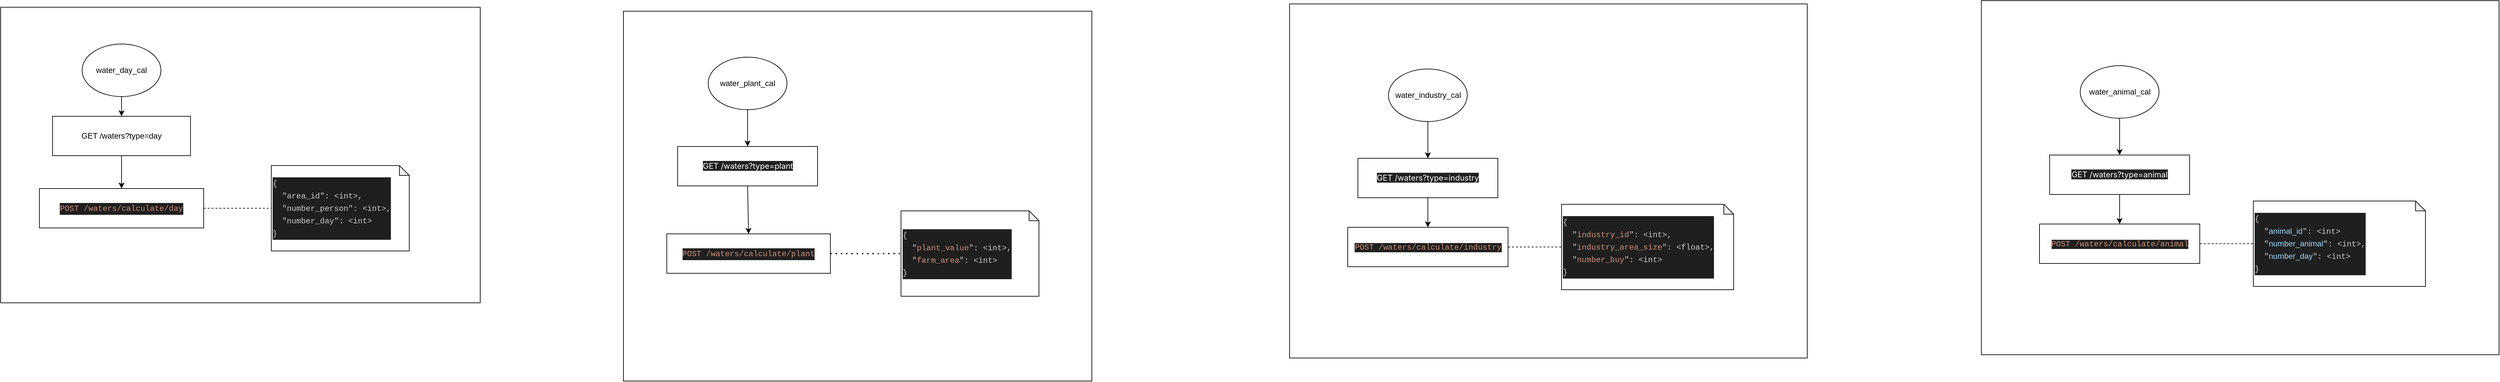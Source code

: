 <mxfile>
    <diagram id="C1VsJyiSO3eSdsrZI4Uc" name="Page-1">
        <mxGraphModel dx="6390" dy="4840" grid="0" gridSize="10" guides="1" tooltips="1" connect="1" arrows="1" fold="1" page="0" pageScale="1" pageWidth="850" pageHeight="1100" math="0" shadow="0">
            <root>
                <mxCell id="0"/>
                <mxCell id="1" parent="0"/>
                <mxCell id="30" value="" style="rounded=0;whiteSpace=wrap;html=1;" parent="1" vertex="1">
                    <mxGeometry x="2048" y="-51" width="788" height="539" as="geometry"/>
                </mxCell>
                <mxCell id="22" value="" style="rounded=0;whiteSpace=wrap;html=1;" parent="1" vertex="1">
                    <mxGeometry x="1034" y="-40" width="713" height="563" as="geometry"/>
                </mxCell>
                <mxCell id="8" value="" style="rounded=0;whiteSpace=wrap;html=1;" parent="1" vertex="1">
                    <mxGeometry x="86" y="-46" width="730" height="450" as="geometry"/>
                </mxCell>
                <mxCell id="6" style="edgeStyle=none;html=1;exitX=0.5;exitY=1;exitDx=0;exitDy=0;entryX=0.5;entryY=0;entryDx=0;entryDy=0;" parent="1" source="2" target="5" edge="1">
                    <mxGeometry relative="1" as="geometry"/>
                </mxCell>
                <mxCell id="2" value="GET /waters?type=day" style="rounded=0;whiteSpace=wrap;html=1;" parent="1" vertex="1">
                    <mxGeometry x="165" y="120" width="210" height="60" as="geometry"/>
                </mxCell>
                <mxCell id="4" style="edgeStyle=none;html=1;exitX=0.5;exitY=1;exitDx=0;exitDy=0;entryX=0.5;entryY=0;entryDx=0;entryDy=0;" parent="1" source="3" target="2" edge="1">
                    <mxGeometry relative="1" as="geometry"/>
                </mxCell>
                <mxCell id="3" value="water_day_cal" style="ellipse;whiteSpace=wrap;html=1;" parent="1" vertex="1">
                    <mxGeometry x="210" y="10" width="120" height="80" as="geometry"/>
                </mxCell>
                <mxCell id="5" value="&lt;p style=&quot;color: rgb(204, 204, 204); background-color: rgb(31, 31, 31); font-family: Menlo, Monaco, &amp;quot;Courier New&amp;quot;, monospace; line-height: 18px;&quot;&gt;&lt;span style=&quot;color: #ce9178;&quot;&gt;POST /waters/calculate/day&lt;/span&gt;&lt;/p&gt;" style="rounded=0;whiteSpace=wrap;html=1;" parent="1" vertex="1">
                    <mxGeometry x="145" y="230" width="250" height="60" as="geometry"/>
                </mxCell>
                <mxCell id="7" value="&lt;div style=&quot;background-color: rgb(31, 31, 31); line-height: 18px;&quot;&gt;&lt;div style=&quot;&quot;&gt;&lt;font face=&quot;Menlo, Monaco, Courier New, monospace&quot; color=&quot;#cccccc&quot;&gt;{&lt;/font&gt;&lt;/div&gt;&lt;div style=&quot;&quot;&gt;&lt;font face=&quot;Menlo, Monaco, Courier New, monospace&quot; color=&quot;#cccccc&quot;&gt;&amp;nbsp; &quot;area_id&quot;: &amp;lt;int&amp;gt;,&lt;/font&gt;&lt;/div&gt;&lt;div style=&quot;&quot;&gt;&lt;font face=&quot;Menlo, Monaco, Courier New, monospace&quot; color=&quot;#cccccc&quot;&gt;&amp;nbsp; &quot;number_person&quot;: &amp;lt;int&amp;gt;,&lt;/font&gt;&lt;/div&gt;&lt;div style=&quot;&quot;&gt;&lt;font face=&quot;Menlo, Monaco, Courier New, monospace&quot; color=&quot;#cccccc&quot;&gt;&amp;nbsp; &quot;number_day&quot;: &amp;lt;int&amp;gt;&lt;/font&gt;&lt;/div&gt;&lt;div style=&quot;&quot;&gt;&lt;font face=&quot;Menlo, Monaco, Courier New, monospace&quot; color=&quot;#cccccc&quot;&gt;}&lt;/font&gt;&lt;/div&gt;&lt;/div&gt;" style="shape=note;whiteSpace=wrap;html=1;backgroundOutline=1;darkOpacity=0.05;size=15;align=left;" parent="1" vertex="1">
                    <mxGeometry x="498" y="195" width="210" height="130" as="geometry"/>
                </mxCell>
                <mxCell id="11" style="edgeStyle=none;html=1;exitX=0.5;exitY=1;exitDx=0;exitDy=0;entryX=0.5;entryY=0;entryDx=0;entryDy=0;" parent="1" source="9" target="10" edge="1">
                    <mxGeometry relative="1" as="geometry"/>
                </mxCell>
                <mxCell id="9" value="water_plant_cal" style="ellipse;whiteSpace=wrap;html=1;" parent="1" vertex="1">
                    <mxGeometry x="1163" y="30" width="120" height="80" as="geometry"/>
                </mxCell>
                <mxCell id="40" style="edgeStyle=none;html=1;exitX=0.5;exitY=1;exitDx=0;exitDy=0;entryX=0.5;entryY=0;entryDx=0;entryDy=0;" edge="1" parent="1" source="10" target="12">
                    <mxGeometry relative="1" as="geometry"/>
                </mxCell>
                <mxCell id="10" value="&lt;span style=&quot;color: rgb(255, 255, 255); font-family: Inter, system-ui, -apple-system, &amp;quot;system-ui&amp;quot;, &amp;quot;Segoe UI&amp;quot;, Roboto, Oxygen, Ubuntu, Cantarell, &amp;quot;Fira Sans&amp;quot;, &amp;quot;Droid Sans&amp;quot;, Helvetica, Arial, sans-serif; text-align: left; background-color: rgb(33, 33, 33);&quot;&gt;GET /waters?type=plant&lt;/span&gt;" style="rounded=0;whiteSpace=wrap;html=1;" parent="1" vertex="1">
                    <mxGeometry x="1116.5" y="166" width="213" height="60" as="geometry"/>
                </mxCell>
                <mxCell id="12" value="&lt;div style=&quot;color: rgb(204, 204, 204); background-color: rgb(31, 31, 31); font-family: Menlo, Monaco, &amp;quot;Courier New&amp;quot;, monospace; line-height: 18px;&quot;&gt;&lt;span style=&quot;color: #ce9178;&quot;&gt;POST /waters/calculate/plant&lt;/span&gt;&lt;/div&gt;" style="rounded=0;whiteSpace=wrap;html=1;" parent="1" vertex="1">
                    <mxGeometry x="1100" y="299" width="249" height="60" as="geometry"/>
                </mxCell>
                <mxCell id="14" value="&lt;div style=&quot;background-color: rgb(31, 31, 31); line-height: 18px;&quot;&gt;&lt;div style=&quot;&quot;&gt;&lt;font face=&quot;Menlo, Monaco, Courier New, monospace&quot; color=&quot;#cccccc&quot;&gt;{&lt;/font&gt;&lt;/div&gt;&lt;div style=&quot;&quot;&gt;&lt;font face=&quot;Menlo, Monaco, Courier New, monospace&quot; color=&quot;#cccccc&quot;&gt;&amp;nbsp; &quot;&lt;/font&gt;&lt;span style=&quot;color: rgb(206, 145, 120); font-family: Menlo, Monaco, &amp;quot;Courier New&amp;quot;, monospace;&quot;&gt;plant_value&lt;/span&gt;&lt;span style=&quot;color: rgb(204, 204, 204); font-family: Menlo, Monaco, &amp;quot;Courier New&amp;quot;, monospace;&quot;&gt;&quot;: &amp;lt;int&amp;gt;,&lt;/span&gt;&lt;br&gt;&lt;/div&gt;&lt;div style=&quot;&quot;&gt;&lt;font face=&quot;Menlo, Monaco, Courier New, monospace&quot; color=&quot;#cccccc&quot;&gt;&amp;nbsp; &quot;&lt;/font&gt;&lt;span style=&quot;color: rgb(206, 145, 120); font-family: Menlo, Monaco, &amp;quot;Courier New&amp;quot;, monospace;&quot;&gt;farm_area&lt;/span&gt;&lt;span style=&quot;color: rgb(204, 204, 204); font-family: Menlo, Monaco, &amp;quot;Courier New&amp;quot;, monospace;&quot;&gt;&quot;: &amp;lt;int&amp;gt;&lt;/span&gt;&lt;br&gt;&lt;/div&gt;&lt;div style=&quot;&quot;&gt;&lt;font face=&quot;Menlo, Monaco, Courier New, monospace&quot; color=&quot;#cccccc&quot;&gt;}&lt;/font&gt;&lt;/div&gt;&lt;/div&gt;" style="shape=note;whiteSpace=wrap;html=1;backgroundOutline=1;darkOpacity=0.05;size=15;align=left;" parent="1" vertex="1">
                    <mxGeometry x="1456.5" y="264" width="210" height="130" as="geometry"/>
                </mxCell>
                <mxCell id="20" value="" style="endArrow=none;dashed=1;html=1;dashPattern=1 3;strokeWidth=2;exitX=1;exitY=0.5;exitDx=0;exitDy=0;entryX=0;entryY=0.5;entryDx=0;entryDy=0;entryPerimeter=0;" parent="1" source="12" target="14" edge="1">
                    <mxGeometry width="50" height="50" relative="1" as="geometry">
                        <mxPoint x="1536.5" y="263" as="sourcePoint"/>
                        <mxPoint x="1586.5" y="213" as="targetPoint"/>
                    </mxGeometry>
                </mxCell>
                <mxCell id="21" value="" style="endArrow=none;dashed=1;html=1;exitX=1;exitY=0.5;exitDx=0;exitDy=0;entryX=0;entryY=0.5;entryDx=0;entryDy=0;entryPerimeter=0;" parent="1" source="5" target="7" edge="1">
                    <mxGeometry width="50" height="50" relative="1" as="geometry">
                        <mxPoint x="698" y="280" as="sourcePoint"/>
                        <mxPoint x="748" y="230" as="targetPoint"/>
                    </mxGeometry>
                </mxCell>
                <mxCell id="26" style="edgeStyle=none;html=1;exitX=0.5;exitY=1;exitDx=0;exitDy=0;entryX=0.5;entryY=0;entryDx=0;entryDy=0;" parent="1" source="23" target="24" edge="1">
                    <mxGeometry relative="1" as="geometry"/>
                </mxCell>
                <mxCell id="23" value="water_industry_cal" style="ellipse;whiteSpace=wrap;html=1;" parent="1" vertex="1">
                    <mxGeometry x="2198.5" y="48" width="120" height="80" as="geometry"/>
                </mxCell>
                <mxCell id="27" style="edgeStyle=none;html=1;exitX=0.5;exitY=1;exitDx=0;exitDy=0;entryX=0.5;entryY=0;entryDx=0;entryDy=0;" parent="1" source="24" target="25" edge="1">
                    <mxGeometry relative="1" as="geometry"/>
                </mxCell>
                <mxCell id="24" value="&lt;span style=&quot;color: rgb(255, 255, 255); font-family: Inter, system-ui, -apple-system, &amp;quot;system-ui&amp;quot;, &amp;quot;Segoe UI&amp;quot;, Roboto, Oxygen, Ubuntu, Cantarell, &amp;quot;Fira Sans&amp;quot;, &amp;quot;Droid Sans&amp;quot;, Helvetica, Arial, sans-serif; text-align: left; background-color: rgb(33, 33, 33);&quot;&gt;GET /waters?type=industry&lt;/span&gt;" style="rounded=0;whiteSpace=wrap;html=1;" parent="1" vertex="1">
                    <mxGeometry x="2152" y="184" width="213" height="60" as="geometry"/>
                </mxCell>
                <mxCell id="25" value="&lt;span style=&quot;color: rgb(206, 145, 120); font-family: Menlo, Monaco, &amp;quot;Courier New&amp;quot;, monospace; background-color: rgb(31, 31, 31);&quot;&gt;POST /waters/calculate/industry&lt;/span&gt;" style="rounded=0;whiteSpace=wrap;html=1;" parent="1" vertex="1">
                    <mxGeometry x="2136.5" y="289" width="244" height="60" as="geometry"/>
                </mxCell>
                <mxCell id="28" value="&lt;div style=&quot;background-color: rgb(31, 31, 31); line-height: 18px;&quot;&gt;&lt;div style=&quot;&quot;&gt;&lt;font face=&quot;Menlo, Monaco, Courier New, monospace&quot; color=&quot;#cccccc&quot;&gt;{&lt;/font&gt;&lt;/div&gt;&lt;div style=&quot;&quot;&gt;&lt;font face=&quot;Menlo, Monaco, Courier New, monospace&quot; color=&quot;#cccccc&quot;&gt;&amp;nbsp; &quot;&lt;/font&gt;&lt;span style=&quot;color: rgb(206, 145, 120); font-family: Menlo, Monaco, &amp;quot;Courier New&amp;quot;, monospace;&quot;&gt;industry_id&lt;/span&gt;&lt;span style=&quot;color: rgb(204, 204, 204); font-family: Menlo, Monaco, &amp;quot;Courier New&amp;quot;, monospace;&quot;&gt;&quot;: &amp;lt;int&amp;gt;,&lt;/span&gt;&lt;br&gt;&lt;/div&gt;&lt;div style=&quot;&quot;&gt;&lt;font face=&quot;Menlo, Monaco, Courier New, monospace&quot; color=&quot;#cccccc&quot;&gt;&amp;nbsp; &quot;&lt;/font&gt;&lt;span style=&quot;color: rgb(206, 145, 120); font-family: Menlo, Monaco, &amp;quot;Courier New&amp;quot;, monospace;&quot;&gt;industry_area_size&lt;/span&gt;&lt;span style=&quot;color: rgb(204, 204, 204); font-family: Menlo, Monaco, &amp;quot;Courier New&amp;quot;, monospace;&quot;&gt;&quot;: &amp;lt;float&amp;gt;,&lt;/span&gt;&lt;/div&gt;&lt;div style=&quot;&quot;&gt;&lt;span style=&quot;color: rgb(204, 204, 204); font-family: Menlo, Monaco, &amp;quot;Courier New&amp;quot;, monospace;&quot;&gt;&amp;nbsp;&amp;nbsp;&lt;/span&gt;&lt;font face=&quot;Menlo, Monaco, Courier New, monospace&quot; color=&quot;#cccccc&quot;&gt;&quot;&lt;/font&gt;&lt;span style=&quot;color: rgb(206, 145, 120); font-family: Menlo, Monaco, &amp;quot;Courier New&amp;quot;, monospace;&quot;&gt;number_buy&lt;/span&gt;&lt;span style=&quot;color: rgb(204, 204, 204); font-family: Menlo, Monaco, &amp;quot;Courier New&amp;quot;, monospace;&quot;&gt;&quot;: &amp;lt;int&amp;gt;&lt;/span&gt;&lt;/div&gt;&lt;div style=&quot;&quot;&gt;&lt;font face=&quot;Menlo, Monaco, Courier New, monospace&quot; color=&quot;#cccccc&quot;&gt;}&lt;/font&gt;&lt;/div&gt;&lt;/div&gt;" style="shape=note;whiteSpace=wrap;html=1;backgroundOutline=1;darkOpacity=0.05;size=15;align=left;" parent="1" vertex="1">
                    <mxGeometry x="2462" y="254" width="262" height="130" as="geometry"/>
                </mxCell>
                <mxCell id="31" value="" style="endArrow=none;dashed=1;html=1;entryX=0;entryY=0.5;entryDx=0;entryDy=0;entryPerimeter=0;exitX=1;exitY=0.5;exitDx=0;exitDy=0;" parent="1" source="25" target="28" edge="1">
                    <mxGeometry width="50" height="50" relative="1" as="geometry">
                        <mxPoint x="2228" y="350" as="sourcePoint"/>
                        <mxPoint x="2278" y="300" as="targetPoint"/>
                    </mxGeometry>
                </mxCell>
                <mxCell id="32" value="" style="rounded=0;whiteSpace=wrap;html=1;" parent="1" vertex="1">
                    <mxGeometry x="3101" y="-56" width="788" height="539" as="geometry"/>
                </mxCell>
                <mxCell id="33" style="edgeStyle=none;html=1;exitX=0.5;exitY=1;exitDx=0;exitDy=0;entryX=0.5;entryY=0;entryDx=0;entryDy=0;" parent="1" source="34" target="36" edge="1">
                    <mxGeometry relative="1" as="geometry"/>
                </mxCell>
                <mxCell id="34" value="water_animal_cal" style="ellipse;whiteSpace=wrap;html=1;" parent="1" vertex="1">
                    <mxGeometry x="3251.5" y="43" width="120" height="80" as="geometry"/>
                </mxCell>
                <mxCell id="35" style="edgeStyle=none;html=1;exitX=0.5;exitY=1;exitDx=0;exitDy=0;entryX=0.5;entryY=0;entryDx=0;entryDy=0;" parent="1" source="36" target="37" edge="1">
                    <mxGeometry relative="1" as="geometry"/>
                </mxCell>
                <mxCell id="36" value="&lt;span style=&quot;color: rgb(255, 255, 255); font-family: Inter, system-ui, -apple-system, &amp;quot;system-ui&amp;quot;, &amp;quot;Segoe UI&amp;quot;, Roboto, Oxygen, Ubuntu, Cantarell, &amp;quot;Fira Sans&amp;quot;, &amp;quot;Droid Sans&amp;quot;, Helvetica, Arial, sans-serif; text-align: left; background-color: rgb(33, 33, 33);&quot;&gt;GET /waters?type=animal&lt;/span&gt;" style="rounded=0;whiteSpace=wrap;html=1;" parent="1" vertex="1">
                    <mxGeometry x="3205" y="179" width="213" height="60" as="geometry"/>
                </mxCell>
                <mxCell id="37" value="&lt;span style=&quot;color: rgb(206, 145, 120); font-family: Menlo, Monaco, &amp;quot;Courier New&amp;quot;, monospace; background-color: rgb(31, 31, 31);&quot;&gt;POST /waters/calculate/animal&lt;/span&gt;" style="rounded=0;whiteSpace=wrap;html=1;" parent="1" vertex="1">
                    <mxGeometry x="3189.5" y="284" width="244" height="60" as="geometry"/>
                </mxCell>
                <mxCell id="38" value="&lt;div style=&quot;background-color: rgb(31, 31, 31); line-height: 18px;&quot;&gt;&lt;div style=&quot;&quot;&gt;&lt;font face=&quot;Menlo, Monaco, Courier New, monospace&quot; color=&quot;#cccccc&quot;&gt;{&lt;/font&gt;&lt;/div&gt;&lt;div style=&quot;&quot;&gt;&lt;font face=&quot;Menlo, Monaco, Courier New, monospace&quot; color=&quot;#cccccc&quot;&gt;&amp;nbsp; &quot;&lt;/font&gt;&lt;span style=&quot;color: rgb(156, 220, 254); background-color: rgb(30, 30, 30);&quot;&gt;animal_id&lt;/span&gt;&lt;span style=&quot;color: rgb(204, 204, 204); font-family: Menlo, Monaco, &amp;quot;Courier New&amp;quot;, monospace;&quot;&gt;&quot;: &amp;lt;int&amp;gt;&lt;/span&gt;&lt;/div&gt;&lt;div style=&quot;&quot;&gt;&lt;font face=&quot;Menlo, Monaco, Courier New, monospace&quot; color=&quot;#cccccc&quot;&gt;&amp;nbsp; &quot;&lt;/font&gt;&lt;span style=&quot;color: rgb(156, 220, 254); background-color: rgb(30, 30, 30);&quot;&gt;number_animal&lt;/span&gt;&lt;span style=&quot;color: rgb(204, 204, 204); font-family: Menlo, Monaco, &amp;quot;Courier New&amp;quot;, monospace;&quot;&gt;&quot;: &amp;lt;int&amp;gt;,&lt;/span&gt;&lt;br&gt;&lt;/div&gt;&lt;div style=&quot;&quot;&gt;&lt;font face=&quot;Menlo, Monaco, Courier New, monospace&quot; color=&quot;#cccccc&quot;&gt;&amp;nbsp; &quot;&lt;/font&gt;&lt;span style=&quot;color: rgb(156, 220, 254); background-color: rgb(30, 30, 30);&quot;&gt;number_day&lt;/span&gt;&lt;span style=&quot;color: rgb(204, 204, 204); font-family: Menlo, Monaco, &amp;quot;Courier New&amp;quot;, monospace;&quot;&gt;&quot;: &amp;lt;int&amp;gt;&lt;/span&gt;&lt;br&gt;&lt;/div&gt;&lt;div style=&quot;&quot;&gt;&lt;font face=&quot;Menlo, Monaco, Courier New, monospace&quot; color=&quot;#cccccc&quot;&gt;}&lt;/font&gt;&lt;/div&gt;&lt;/div&gt;" style="shape=note;whiteSpace=wrap;html=1;backgroundOutline=1;darkOpacity=0.05;size=15;align=left;" parent="1" vertex="1">
                    <mxGeometry x="3515" y="249" width="262" height="130" as="geometry"/>
                </mxCell>
                <mxCell id="39" value="" style="endArrow=none;dashed=1;html=1;entryX=0;entryY=0.5;entryDx=0;entryDy=0;entryPerimeter=0;exitX=1;exitY=0.5;exitDx=0;exitDy=0;" parent="1" source="37" target="38" edge="1">
                    <mxGeometry width="50" height="50" relative="1" as="geometry">
                        <mxPoint x="3281" y="345" as="sourcePoint"/>
                        <mxPoint x="3331" y="295" as="targetPoint"/>
                    </mxGeometry>
                </mxCell>
            </root>
        </mxGraphModel>
    </diagram>
</mxfile>